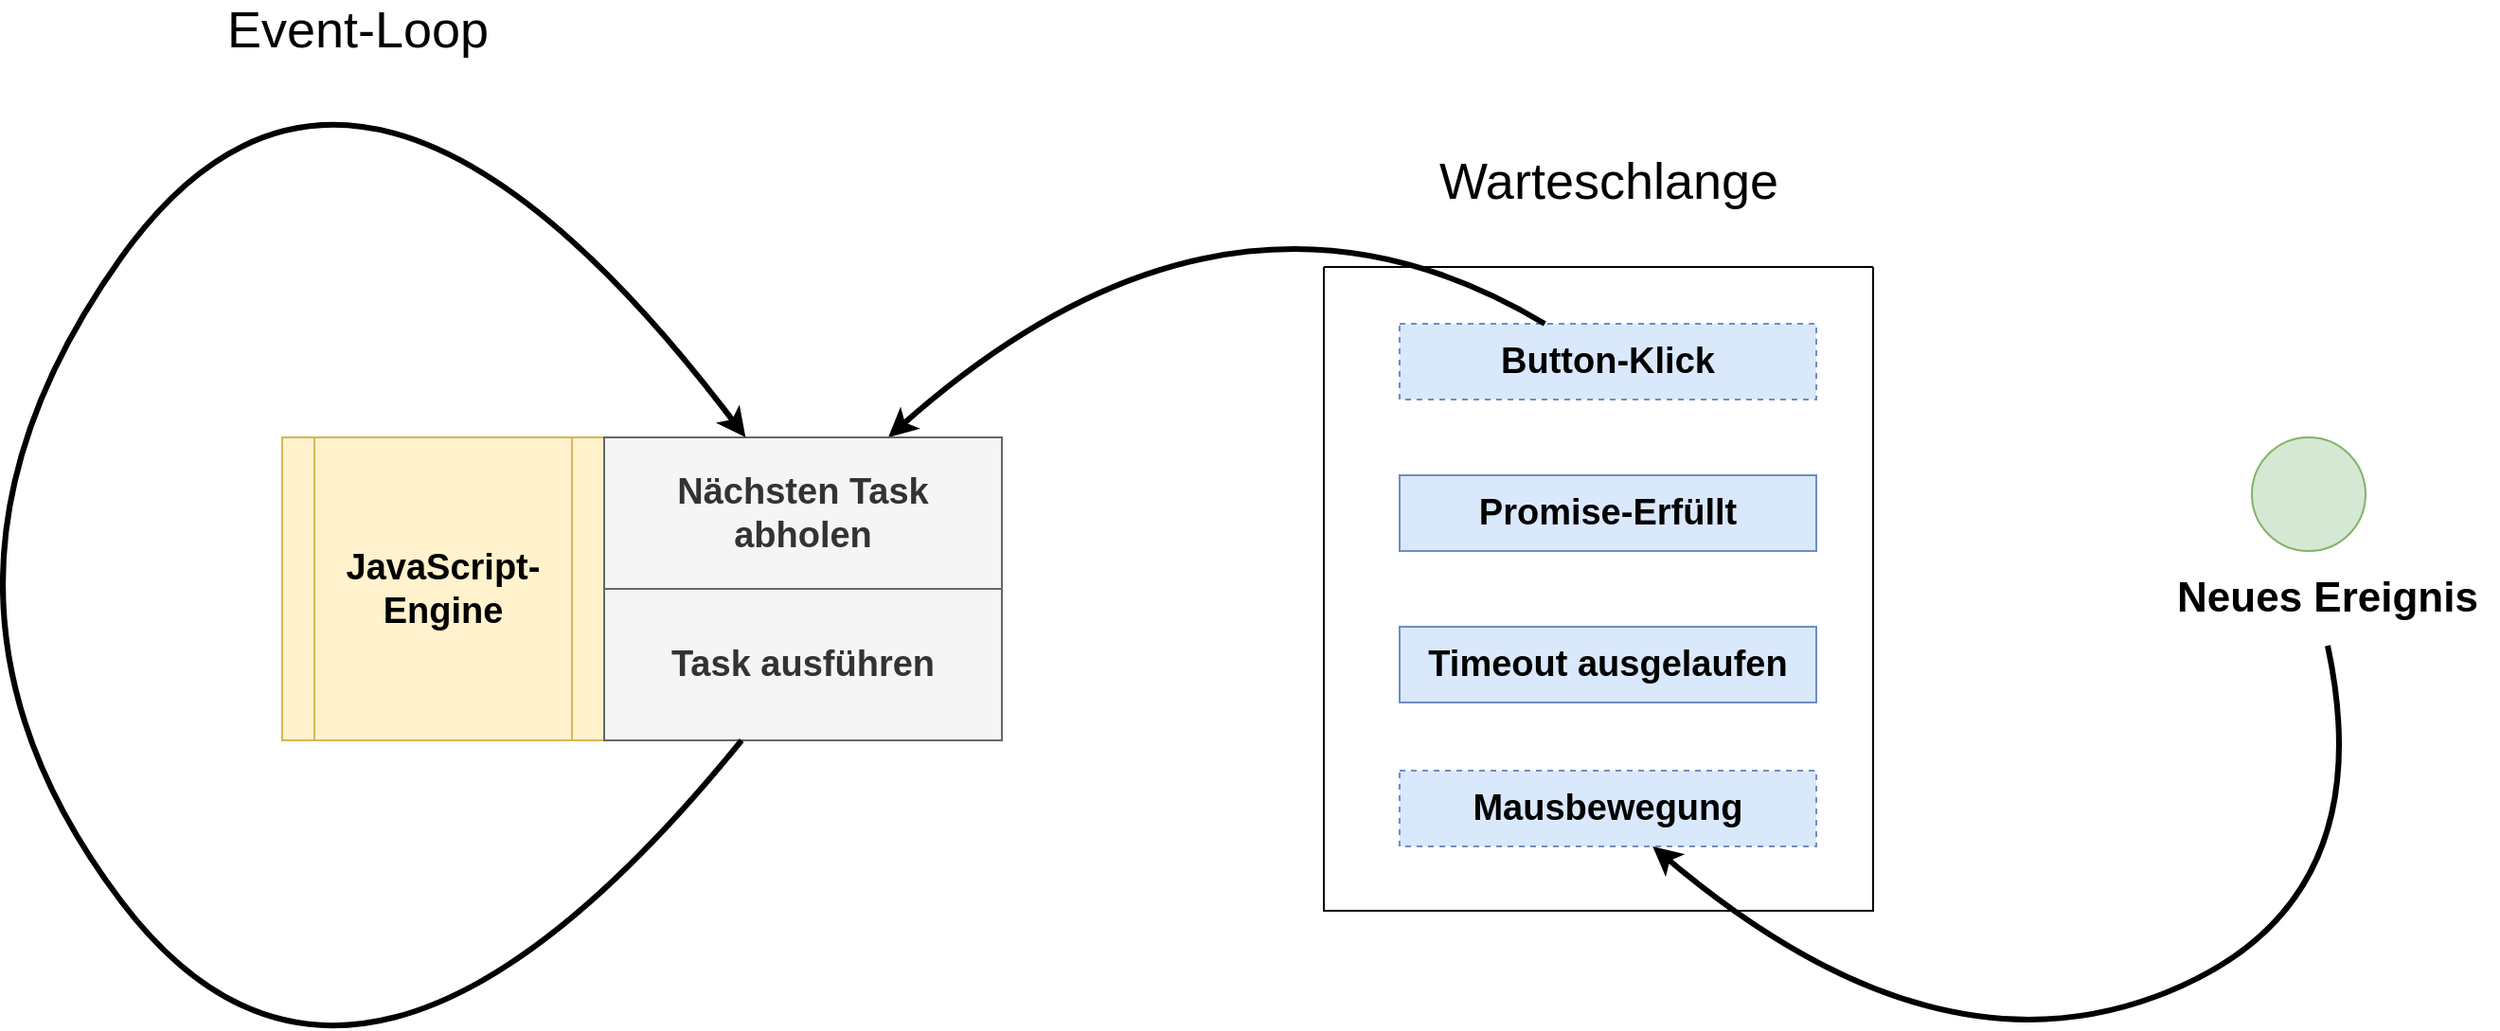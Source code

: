 <mxfile version="26.1.1">
  <diagram name="ページ1" id="9WcdxIMzU3aVVUnfwOJT">
    <mxGraphModel dx="2835" dy="1148" grid="1" gridSize="10" guides="1" tooltips="1" connect="1" arrows="1" fold="1" page="1" pageScale="1" pageWidth="827" pageHeight="1169" math="0" shadow="0">
      <root>
        <mxCell id="0" />
        <mxCell id="1" parent="0" />
        <mxCell id="MJ6Qp3huJifzhzm-b9Pc-1" value="&lt;font style=&quot;font-size: 19px;&quot;&gt;&lt;b&gt;Button-Klick&lt;/b&gt;&lt;/font&gt;" style="rounded=0;whiteSpace=wrap;html=1;fillColor=#dae8fc;strokeColor=#6c8ebf;dashed=1;" vertex="1" parent="1">
          <mxGeometry x="180" y="280" width="220" height="40" as="geometry" />
        </mxCell>
        <mxCell id="MJ6Qp3huJifzhzm-b9Pc-2" value="&lt;font style=&quot;font-size: 19px;&quot;&gt;&lt;b&gt;Promise-Erfüllt&lt;/b&gt;&lt;/font&gt;" style="rounded=0;whiteSpace=wrap;html=1;fillColor=#dae8fc;strokeColor=#6c8ebf;" vertex="1" parent="1">
          <mxGeometry x="180" y="360" width="220" height="40" as="geometry" />
        </mxCell>
        <mxCell id="MJ6Qp3huJifzhzm-b9Pc-3" value="&lt;font style=&quot;font-size: 19px;&quot;&gt;&lt;b&gt;Timeout ausgelaufen&lt;/b&gt;&lt;/font&gt;" style="rounded=0;whiteSpace=wrap;html=1;fillColor=#dae8fc;strokeColor=#6c8ebf;" vertex="1" parent="1">
          <mxGeometry x="180" y="440" width="220" height="40" as="geometry" />
        </mxCell>
        <mxCell id="MJ6Qp3huJifzhzm-b9Pc-6" value="" style="swimlane;startSize=0;" vertex="1" parent="1">
          <mxGeometry x="140" y="250" width="290" height="340" as="geometry" />
        </mxCell>
        <mxCell id="MJ6Qp3huJifzhzm-b9Pc-10" value="&lt;font style=&quot;font-size: 19px;&quot;&gt;&lt;b&gt;Mausbewegung&lt;/b&gt;&lt;/font&gt;" style="rounded=0;whiteSpace=wrap;html=1;fillColor=#dae8fc;strokeColor=#6c8ebf;dashed=1;" vertex="1" parent="MJ6Qp3huJifzhzm-b9Pc-6">
          <mxGeometry x="40" y="266" width="220" height="40" as="geometry" />
        </mxCell>
        <mxCell id="MJ6Qp3huJifzhzm-b9Pc-7" value="&lt;font style=&quot;font-size: 27px;&quot;&gt;Warteschlange&lt;/font&gt;" style="text;html=1;align=center;verticalAlign=middle;whiteSpace=wrap;rounded=0;" vertex="1" parent="1">
          <mxGeometry x="187.5" y="190" width="205" height="30" as="geometry" />
        </mxCell>
        <mxCell id="MJ6Qp3huJifzhzm-b9Pc-8" value="" style="ellipse;whiteSpace=wrap;html=1;aspect=fixed;fillColor=#d5e8d4;strokeColor=#82b366;" vertex="1" parent="1">
          <mxGeometry x="630" y="340" width="60" height="60" as="geometry" />
        </mxCell>
        <mxCell id="MJ6Qp3huJifzhzm-b9Pc-9" value="&lt;b&gt;&lt;font style=&quot;font-size: 22px;&quot;&gt;Neues Ereignis&lt;/font&gt;&lt;/b&gt;" style="text;html=1;align=center;verticalAlign=middle;whiteSpace=wrap;rounded=0;" vertex="1" parent="1">
          <mxGeometry x="580" y="410" width="180" height="30" as="geometry" />
        </mxCell>
        <mxCell id="MJ6Qp3huJifzhzm-b9Pc-11" value="" style="curved=1;endArrow=classic;html=1;rounded=0;strokeWidth=3;" edge="1" parent="1" target="MJ6Qp3huJifzhzm-b9Pc-10">
          <mxGeometry width="50" height="50" relative="1" as="geometry">
            <mxPoint x="670" y="450" as="sourcePoint" />
            <mxPoint x="20" y="620" as="targetPoint" />
            <Array as="points">
              <mxPoint x="700" y="590" />
              <mxPoint x="460" y="680" />
            </Array>
          </mxGeometry>
        </mxCell>
        <mxCell id="MJ6Qp3huJifzhzm-b9Pc-12" value="&lt;b&gt;&lt;font style=&quot;font-size: 19px;&quot;&gt;JavaScript-Engine&lt;/font&gt;&lt;/b&gt;" style="shape=process;whiteSpace=wrap;html=1;backgroundOutline=1;fillColor=#fff2cc;strokeColor=#d6b656;" vertex="1" parent="1">
          <mxGeometry x="-410" y="340" width="170" height="160" as="geometry" />
        </mxCell>
        <mxCell id="MJ6Qp3huJifzhzm-b9Pc-13" value="" style="curved=1;endArrow=classic;html=1;rounded=0;strokeWidth=3;" edge="1" parent="1" source="MJ6Qp3huJifzhzm-b9Pc-1" target="MJ6Qp3huJifzhzm-b9Pc-14">
          <mxGeometry width="50" height="50" relative="1" as="geometry">
            <mxPoint x="-410" y="550" as="sourcePoint" />
            <mxPoint y="330" as="targetPoint" />
            <Array as="points">
              <mxPoint x="90" y="180" />
            </Array>
          </mxGeometry>
        </mxCell>
        <mxCell id="MJ6Qp3huJifzhzm-b9Pc-14" value="&lt;b&gt;&lt;font style=&quot;font-size: 19px;&quot;&gt;Nächsten Task abholen&lt;/font&gt;&lt;/b&gt;" style="rounded=0;whiteSpace=wrap;html=1;fillColor=#f5f5f5;fontColor=#333333;strokeColor=#666666;" vertex="1" parent="1">
          <mxGeometry x="-240" y="340" width="210" height="80" as="geometry" />
        </mxCell>
        <mxCell id="MJ6Qp3huJifzhzm-b9Pc-15" value="&lt;b&gt;&lt;font style=&quot;font-size: 19px;&quot;&gt;Task ausführen&lt;/font&gt;&lt;/b&gt;" style="rounded=0;whiteSpace=wrap;html=1;fillColor=#f5f5f5;fontColor=#333333;strokeColor=#666666;" vertex="1" parent="1">
          <mxGeometry x="-240" y="420" width="210" height="80" as="geometry" />
        </mxCell>
        <mxCell id="MJ6Qp3huJifzhzm-b9Pc-16" value="" style="curved=1;endArrow=classic;html=1;rounded=0;strokeWidth=3;" edge="1" parent="1" source="MJ6Qp3huJifzhzm-b9Pc-15" target="MJ6Qp3huJifzhzm-b9Pc-14">
          <mxGeometry width="50" height="50" relative="1" as="geometry">
            <mxPoint x="-500" y="640" as="sourcePoint" />
            <mxPoint x="-450" y="590" as="targetPoint" />
            <Array as="points">
              <mxPoint x="-370" y="750" />
              <mxPoint x="-620" y="420" />
              <mxPoint x="-370" y="70" />
            </Array>
          </mxGeometry>
        </mxCell>
        <mxCell id="MJ6Qp3huJifzhzm-b9Pc-17" value="&lt;font style=&quot;font-size: 27px;&quot;&gt;Event-Loop&lt;/font&gt;" style="text;html=1;align=center;verticalAlign=middle;whiteSpace=wrap;rounded=0;" vertex="1" parent="1">
          <mxGeometry x="-490" y="110" width="240" height="30" as="geometry" />
        </mxCell>
      </root>
    </mxGraphModel>
  </diagram>
</mxfile>
